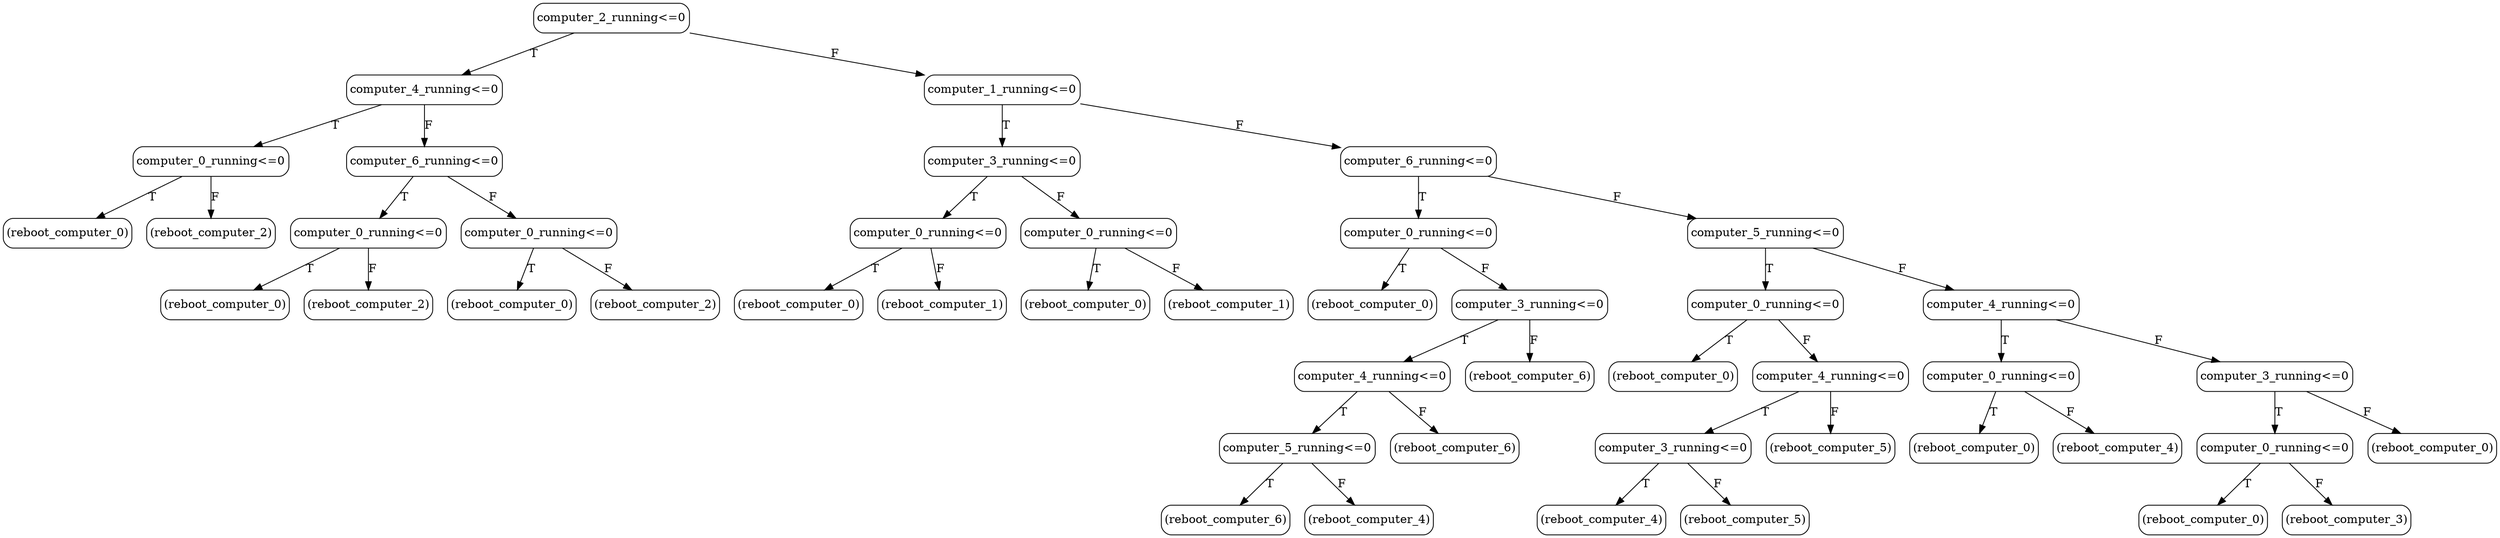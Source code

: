 // decision tree
digraph {
	3 [label="(reboot_computer_0)" margin="0.05,0.05" shape=box style=rounded]
	66 [label="(reboot_computer_2)" margin="0.05,0.05" shape=box style=rounded]
	2 [label="computer_0_running<=0" margin="0.05,0.05" shape=box style=rounded]
	2 -> 3 [label=T]
	2 -> 66 [label=F]
	157 [label="(reboot_computer_0)" margin="0.05,0.05" shape=box style=rounded]
	158 [label="(reboot_computer_2)" margin="0.05,0.05" shape=box style=rounded]
	156 [label="computer_0_running<=0" margin="0.05,0.05" shape=box style=rounded]
	156 -> 157 [label=T]
	156 -> 158 [label=F]
	160 [label="(reboot_computer_0)" margin="0.05,0.05" shape=box style=rounded]
	161 [label="(reboot_computer_2)" margin="0.05,0.05" shape=box style=rounded]
	159 [label="computer_0_running<=0" margin="0.05,0.05" shape=box style=rounded]
	159 -> 160 [label=T]
	159 -> 161 [label=F]
	129 [label="computer_6_running<=0" margin="0.05,0.05" shape=box style=rounded]
	129 -> 156 [label=T]
	129 -> 159 [label=F]
	1 [label="computer_4_running<=0" margin="0.05,0.05" shape=box style=rounded]
	1 -> 2 [label=T]
	1 -> 129 [label=F]
	259 [label="(reboot_computer_0)" margin="0.05,0.05" shape=box style=rounded]
	290 [label="(reboot_computer_1)" margin="0.05,0.05" shape=box style=rounded]
	258 [label="computer_0_running<=0" margin="0.05,0.05" shape=box style=rounded]
	258 -> 259 [label=T]
	258 -> 290 [label=F]
	322 [label="(reboot_computer_0)" margin="0.05,0.05" shape=box style=rounded]
	353 [label="(reboot_computer_1)" margin="0.05,0.05" shape=box style=rounded]
	321 [label="computer_0_running<=0" margin="0.05,0.05" shape=box style=rounded]
	321 -> 322 [label=T]
	321 -> 353 [label=F]
	257 [label="computer_3_running<=0" margin="0.05,0.05" shape=box style=rounded]
	257 -> 258 [label=T]
	257 -> 321 [label=F]
	386 [label="(reboot_computer_0)" margin="0.05,0.05" shape=box style=rounded]
	421 [label="(reboot_computer_6)" margin="0.05,0.05" shape=box style=rounded]
	422 [label="(reboot_computer_4)" margin="0.05,0.05" shape=box style=rounded]
	420 [label="computer_5_running<=0" margin="0.05,0.05" shape=box style=rounded]
	420 -> 421 [label=T]
	420 -> 422 [label=F]
	423 [label="(reboot_computer_6)" margin="0.05,0.05" shape=box style=rounded]
	418 [label="computer_4_running<=0" margin="0.05,0.05" shape=box style=rounded]
	418 -> 420 [label=T]
	418 -> 423 [label=F]
	433 [label="(reboot_computer_6)" margin="0.05,0.05" shape=box style=rounded]
	417 [label="computer_3_running<=0" margin="0.05,0.05" shape=box style=rounded]
	417 -> 418 [label=T]
	417 -> 433 [label=F]
	385 [label="computer_0_running<=0" margin="0.05,0.05" shape=box style=rounded]
	385 -> 386 [label=T]
	385 -> 417 [label=F]
	482 [label="(reboot_computer_0)" margin="0.05,0.05" shape=box style=rounded]
	491 [label="(reboot_computer_4)" margin="0.05,0.05" shape=box style=rounded]
	492 [label="(reboot_computer_5)" margin="0.05,0.05" shape=box style=rounded]
	490 [label="computer_3_running<=0" margin="0.05,0.05" shape=box style=rounded]
	490 -> 491 [label=T]
	490 -> 492 [label=F]
	493 [label="(reboot_computer_5)" margin="0.05,0.05" shape=box style=rounded]
	489 [label="computer_4_running<=0" margin="0.05,0.05" shape=box style=rounded]
	489 -> 490 [label=T]
	489 -> 493 [label=F]
	481 [label="computer_0_running<=0" margin="0.05,0.05" shape=box style=rounded]
	481 -> 482 [label=T]
	481 -> 489 [label=F]
	499 [label="(reboot_computer_0)" margin="0.05,0.05" shape=box style=rounded]
	500 [label="(reboot_computer_4)" margin="0.05,0.05" shape=box style=rounded]
	497 [label="computer_0_running<=0" margin="0.05,0.05" shape=box style=rounded]
	497 -> 499 [label=T]
	497 -> 500 [label=F]
	506 [label="(reboot_computer_0)" margin="0.05,0.05" shape=box style=rounded]
	507 [label="(reboot_computer_3)" margin="0.05,0.05" shape=box style=rounded]
	505 [label="computer_0_running<=0" margin="0.05,0.05" shape=box style=rounded]
	505 -> 506 [label=T]
	505 -> 507 [label=F]
	508 [label="(reboot_computer_0)" margin="0.05,0.05" shape=box style=rounded]
	504 [label="computer_3_running<=0" margin="0.05,0.05" shape=box style=rounded]
	504 -> 505 [label=T]
	504 -> 508 [label=F]
	496 [label="computer_4_running<=0" margin="0.05,0.05" shape=box style=rounded]
	496 -> 497 [label=T]
	496 -> 504 [label=F]
	448 [label="computer_5_running<=0" margin="0.05,0.05" shape=box style=rounded]
	448 -> 481 [label=T]
	448 -> 496 [label=F]
	384 [label="computer_6_running<=0" margin="0.05,0.05" shape=box style=rounded]
	384 -> 385 [label=T]
	384 -> 448 [label=F]
	256 [label="computer_1_running<=0" margin="0.05,0.05" shape=box style=rounded]
	256 -> 257 [label=T]
	256 -> 384 [label=F]
	0 [label="computer_2_running<=0" margin="0.05,0.05" shape=box style=rounded]
	0 -> 1 [label=T]
	0 -> 256 [label=F]
}
